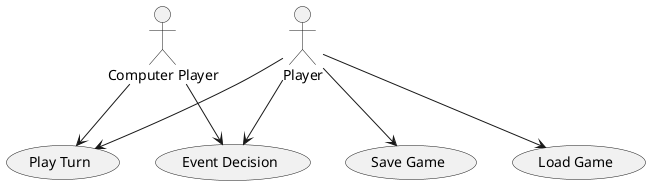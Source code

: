 @startuml Use Case Diagram

:Player: as p
:Computer Player: as cp

(Play Turn) as pt
(Save Game) as sg
(Load Game) as lg
(Event Decision) as ed

p --> pt
p --> ed
p --> lg
p --> sg

cp --> ed
cp --> pt


@enduml
